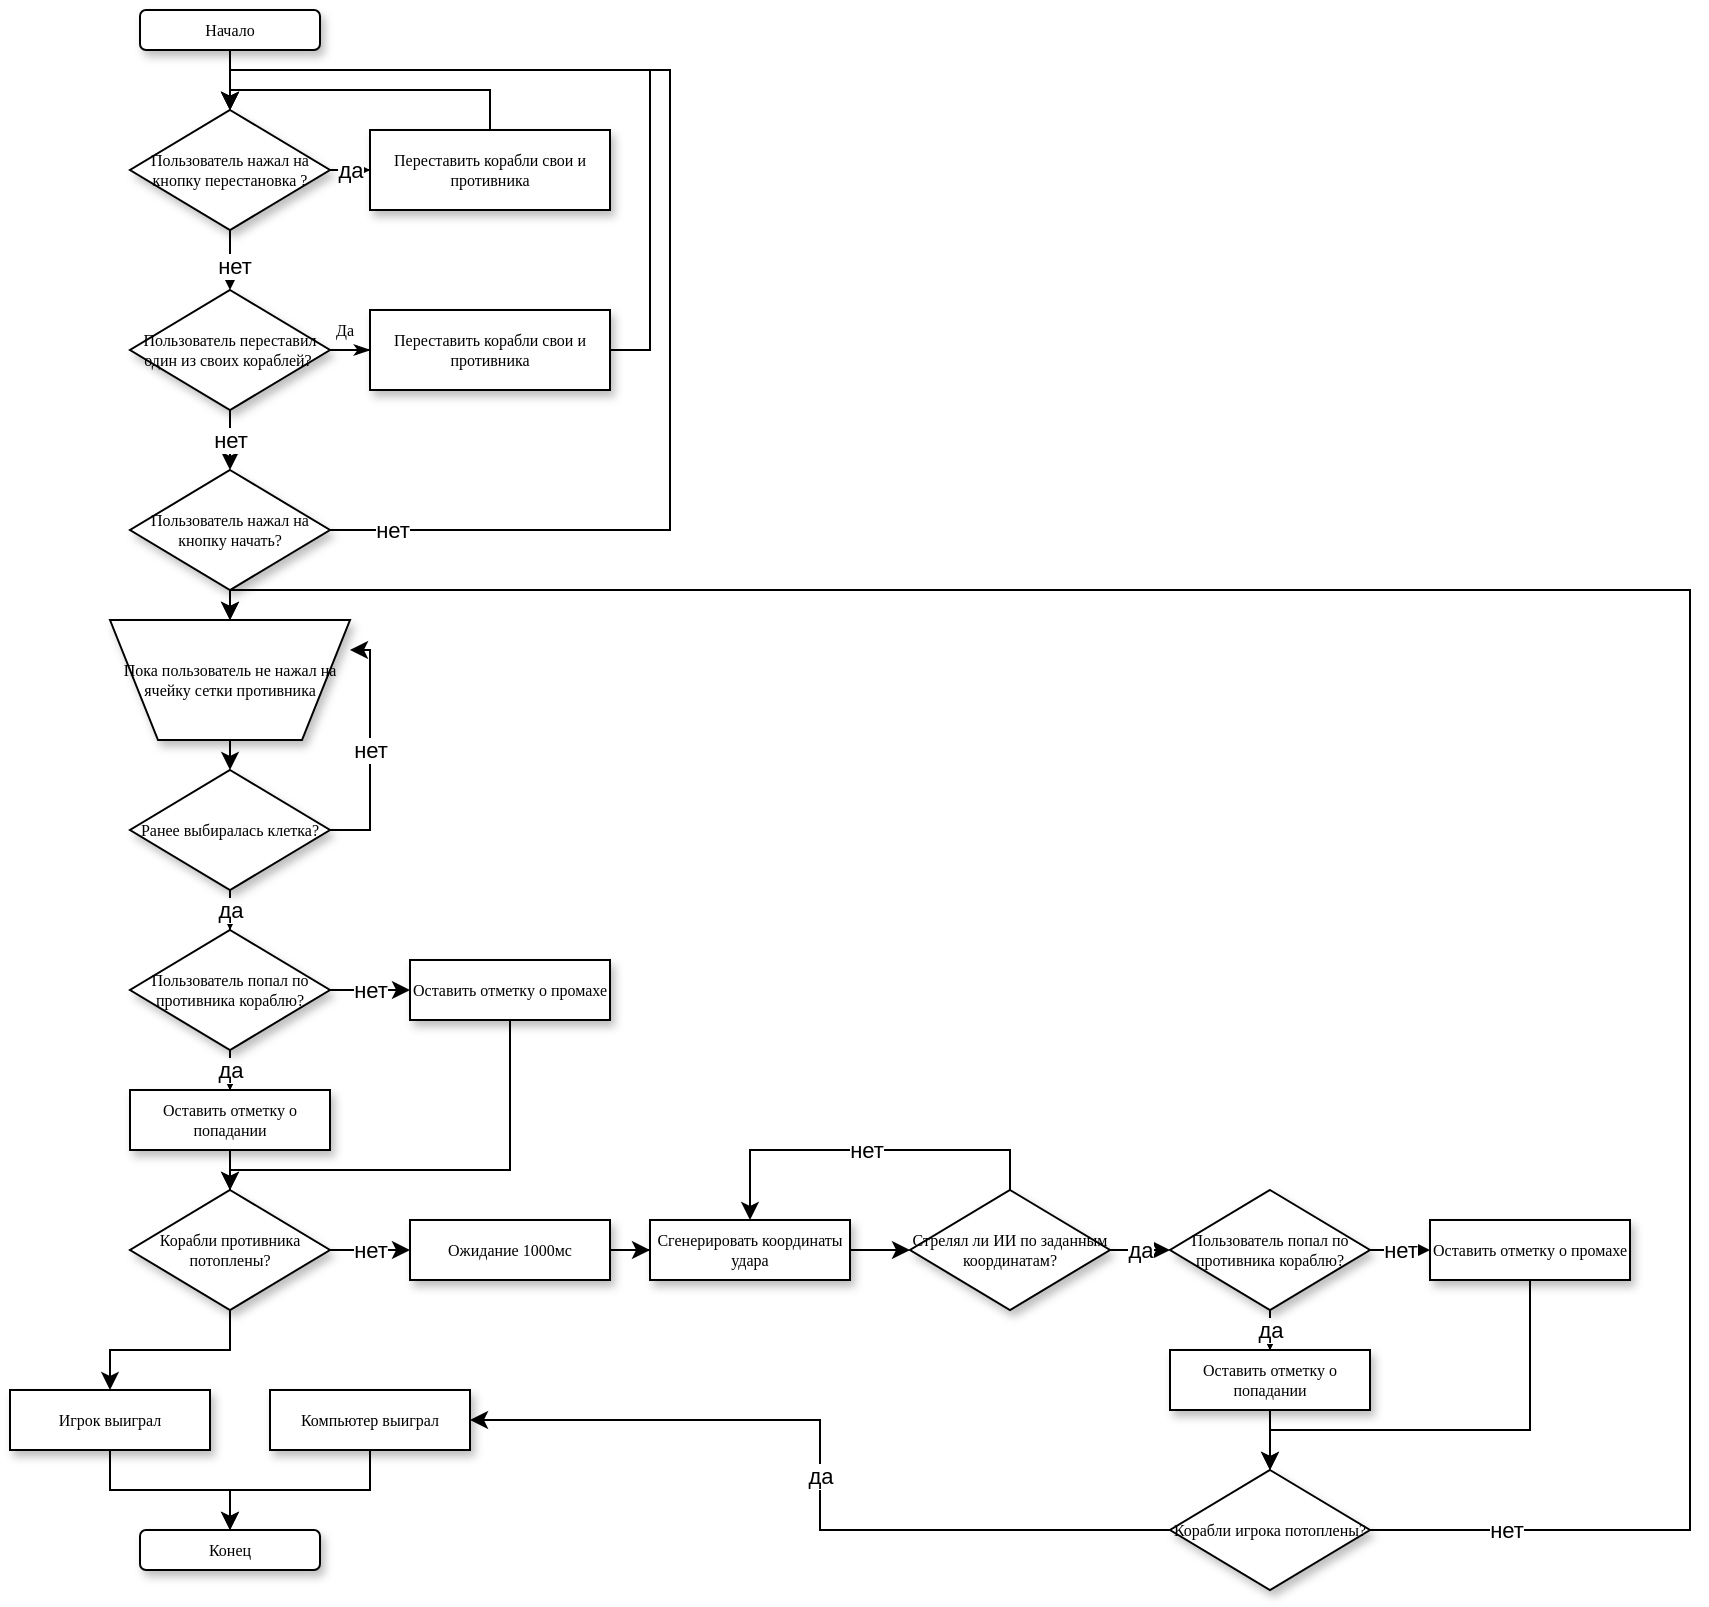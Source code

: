 <mxfile version="15.2.9" type="device"><diagram name="Page-1" id="edf60f1a-56cd-e834-aa8a-f176f3a09ee4"><mxGraphModel dx="2031" dy="1007" grid="1" gridSize="10" guides="1" tooltips="1" connect="1" arrows="1" fold="1" page="1" pageScale="1" pageWidth="1100" pageHeight="850" background="none" math="0" shadow="0"><root><mxCell id="0"/><mxCell id="1" parent="0"/><mxCell id="60e70716793133e9-33" value="Да" style="edgeStyle=orthogonalEdgeStyle;rounded=0;html=1;labelBackgroundColor=none;startSize=5;endArrow=classicThin;endFill=1;endSize=5;jettySize=auto;orthogonalLoop=1;strokeWidth=1;fontFamily=Verdana;fontSize=8;entryX=0;entryY=0.5;entryDx=0;entryDy=0;" parent="1" source="60e70716793133e9-5" target="KlRup_gTBRh7cskrxER9-16" edge="1"><mxGeometry x="-0.778" y="10" relative="1" as="geometry"><mxPoint as="offset"/><mxPoint x="330" y="250" as="targetPoint"/></mxGeometry></mxCell><mxCell id="KlRup_gTBRh7cskrxER9-25" value="нет" style="edgeStyle=orthogonalEdgeStyle;rounded=0;orthogonalLoop=1;jettySize=auto;html=1;exitX=0.5;exitY=1;exitDx=0;exitDy=0;" edge="1" parent="1" source="60e70716793133e9-5" target="KlRup_gTBRh7cskrxER9-24"><mxGeometry relative="1" as="geometry"/></mxCell><mxCell id="60e70716793133e9-5" value="Пользователь переставил один из своих кораблей?&amp;nbsp;" style="rhombus;whiteSpace=wrap;html=1;rounded=0;shadow=1;labelBackgroundColor=none;strokeWidth=1;fontFamily=Verdana;fontSize=8;align=center;" parent="1" vertex="1"><mxGeometry x="200" y="200" width="100" height="60" as="geometry"/></mxCell><mxCell id="60e70716793133e9-38" style="edgeStyle=orthogonalEdgeStyle;rounded=0;html=1;labelBackgroundColor=none;startSize=5;endArrow=classicThin;endFill=1;endSize=5;jettySize=auto;orthogonalLoop=1;strokeWidth=1;fontFamily=Verdana;fontSize=8" parent="1" edge="1"><mxGeometry relative="1" as="geometry"><mxPoint x="250.029" y="410" as="sourcePoint"/><mxPoint x="250.029" y="410" as="targetPoint"/></mxGeometry></mxCell><mxCell id="KlRup_gTBRh7cskrxER9-32" value="нет" style="edgeStyle=orthogonalEdgeStyle;rounded=0;orthogonalLoop=1;jettySize=auto;html=1;exitX=1;exitY=0.5;exitDx=0;exitDy=0;entryX=1;entryY=0.25;entryDx=0;entryDy=0;" edge="1" parent="1" source="60e70716793133e9-14" target="KlRup_gTBRh7cskrxER9-28"><mxGeometry relative="1" as="geometry"/></mxCell><mxCell id="KlRup_gTBRh7cskrxER9-37" value="да" style="edgeStyle=orthogonalEdgeStyle;rounded=0;orthogonalLoop=1;jettySize=auto;html=1;exitX=0.5;exitY=1;exitDx=0;exitDy=0;" edge="1" parent="1" source="60e70716793133e9-14" target="KlRup_gTBRh7cskrxER9-35"><mxGeometry relative="1" as="geometry"/></mxCell><mxCell id="60e70716793133e9-14" value="Ранее выбиралась клетка?" style="rhombus;whiteSpace=wrap;html=1;rounded=0;shadow=1;labelBackgroundColor=none;strokeWidth=1;fontFamily=Verdana;fontSize=8;align=center;" parent="1" vertex="1"><mxGeometry x="200" y="440" width="100" height="60" as="geometry"/></mxCell><mxCell id="KlRup_gTBRh7cskrxER9-46" style="edgeStyle=orthogonalEdgeStyle;rounded=0;orthogonalLoop=1;jettySize=auto;html=1;exitX=0.5;exitY=1;exitDx=0;exitDy=0;" edge="1" parent="1" source="60e70716793133e9-16" target="KlRup_gTBRh7cskrxER9-45"><mxGeometry relative="1" as="geometry"/></mxCell><mxCell id="60e70716793133e9-16" value="Оставить отметку о попадании" style="whiteSpace=wrap;html=1;rounded=0;shadow=1;labelBackgroundColor=none;strokeWidth=1;fontFamily=Verdana;fontSize=8;align=center;" parent="1" vertex="1"><mxGeometry x="200" y="600" width="100" height="30" as="geometry"/></mxCell><mxCell id="KlRup_gTBRh7cskrxER9-11" style="edgeStyle=orthogonalEdgeStyle;rounded=0;orthogonalLoop=1;jettySize=auto;html=1;exitX=0.5;exitY=1;exitDx=0;exitDy=0;" edge="1" parent="1" source="KlRup_gTBRh7cskrxER9-2" target="KlRup_gTBRh7cskrxER9-5"><mxGeometry relative="1" as="geometry"/></mxCell><mxCell id="KlRup_gTBRh7cskrxER9-2" value="Начало" style="rounded=1;whiteSpace=wrap;html=1;shadow=1;labelBackgroundColor=none;strokeWidth=1;fontFamily=Verdana;fontSize=8;align=center;" vertex="1" parent="1"><mxGeometry x="205" y="60" width="90" height="20" as="geometry"/></mxCell><mxCell id="KlRup_gTBRh7cskrxER9-7" style="edgeStyle=orthogonalEdgeStyle;rounded=0;orthogonalLoop=1;jettySize=auto;html=1;exitX=0.5;exitY=1;exitDx=0;exitDy=0;" edge="1" parent="1" source="KlRup_gTBRh7cskrxER9-5" target="60e70716793133e9-5"><mxGeometry relative="1" as="geometry"/></mxCell><mxCell id="KlRup_gTBRh7cskrxER9-15" value="нет" style="edgeLabel;html=1;align=center;verticalAlign=middle;resizable=0;points=[];" vertex="1" connectable="0" parent="KlRup_gTBRh7cskrxER9-7"><mxGeometry x="-0.307" y="2" relative="1" as="geometry"><mxPoint as="offset"/></mxGeometry></mxCell><mxCell id="KlRup_gTBRh7cskrxER9-9" value="да" style="edgeStyle=orthogonalEdgeStyle;rounded=0;orthogonalLoop=1;jettySize=auto;html=1;exitX=1;exitY=0.5;exitDx=0;exitDy=0;" edge="1" parent="1" source="KlRup_gTBRh7cskrxER9-5" target="KlRup_gTBRh7cskrxER9-8"><mxGeometry relative="1" as="geometry"/></mxCell><mxCell id="KlRup_gTBRh7cskrxER9-5" value="Пользователь нажал на кнопку перестановка ?" style="rhombus;whiteSpace=wrap;html=1;rounded=0;shadow=1;labelBackgroundColor=none;strokeWidth=1;fontFamily=Verdana;fontSize=8;align=center;" vertex="1" parent="1"><mxGeometry x="200" y="110" width="100" height="60" as="geometry"/></mxCell><mxCell id="KlRup_gTBRh7cskrxER9-10" style="edgeStyle=orthogonalEdgeStyle;rounded=0;orthogonalLoop=1;jettySize=auto;html=1;exitX=0.5;exitY=0;exitDx=0;exitDy=0;entryX=0.5;entryY=0;entryDx=0;entryDy=0;" edge="1" parent="1" source="KlRup_gTBRh7cskrxER9-8" target="KlRup_gTBRh7cskrxER9-5"><mxGeometry relative="1" as="geometry"/></mxCell><mxCell id="KlRup_gTBRh7cskrxER9-8" value="Переставить корабли свои и противника" style="whiteSpace=wrap;html=1;rounded=0;shadow=1;labelBackgroundColor=none;strokeWidth=1;fontFamily=Verdana;fontSize=8;align=center;" vertex="1" parent="1"><mxGeometry x="320" y="120" width="120" height="40" as="geometry"/></mxCell><mxCell id="KlRup_gTBRh7cskrxER9-21" style="edgeStyle=orthogonalEdgeStyle;rounded=0;orthogonalLoop=1;jettySize=auto;html=1;exitX=1;exitY=0.5;exitDx=0;exitDy=0;entryX=0.5;entryY=0;entryDx=0;entryDy=0;" edge="1" parent="1" source="KlRup_gTBRh7cskrxER9-16" target="KlRup_gTBRh7cskrxER9-5"><mxGeometry relative="1" as="geometry"/></mxCell><mxCell id="KlRup_gTBRh7cskrxER9-16" value="Переставить корабли свои и противника" style="whiteSpace=wrap;html=1;rounded=0;shadow=1;labelBackgroundColor=none;strokeWidth=1;fontFamily=Verdana;fontSize=8;align=center;" vertex="1" parent="1"><mxGeometry x="320" y="210" width="120" height="40" as="geometry"/></mxCell><mxCell id="KlRup_gTBRh7cskrxER9-26" value="нет" style="edgeStyle=orthogonalEdgeStyle;rounded=0;orthogonalLoop=1;jettySize=auto;html=1;exitX=1;exitY=0.5;exitDx=0;exitDy=0;entryX=0.5;entryY=0;entryDx=0;entryDy=0;" edge="1" parent="1" source="KlRup_gTBRh7cskrxER9-24" target="KlRup_gTBRh7cskrxER9-5"><mxGeometry x="-0.903" relative="1" as="geometry"><Array as="points"><mxPoint x="470" y="320"/><mxPoint x="470" y="90"/><mxPoint x="250" y="90"/></Array><mxPoint as="offset"/></mxGeometry></mxCell><mxCell id="KlRup_gTBRh7cskrxER9-30" style="edgeStyle=orthogonalEdgeStyle;rounded=0;orthogonalLoop=1;jettySize=auto;html=1;exitX=0.5;exitY=1;exitDx=0;exitDy=0;entryX=0.5;entryY=0;entryDx=0;entryDy=0;" edge="1" parent="1" source="KlRup_gTBRh7cskrxER9-24" target="KlRup_gTBRh7cskrxER9-28"><mxGeometry relative="1" as="geometry"/></mxCell><mxCell id="KlRup_gTBRh7cskrxER9-24" value="Пользователь нажал на кнопку начать?" style="rhombus;whiteSpace=wrap;html=1;rounded=0;shadow=1;labelBackgroundColor=none;strokeWidth=1;fontFamily=Verdana;fontSize=8;align=center;" vertex="1" parent="1"><mxGeometry x="200" y="290" width="100" height="60" as="geometry"/></mxCell><mxCell id="KlRup_gTBRh7cskrxER9-31" style="edgeStyle=orthogonalEdgeStyle;rounded=0;orthogonalLoop=1;jettySize=auto;html=1;exitX=0.5;exitY=1;exitDx=0;exitDy=0;entryX=0.5;entryY=0;entryDx=0;entryDy=0;" edge="1" parent="1" source="KlRup_gTBRh7cskrxER9-28" target="60e70716793133e9-14"><mxGeometry relative="1" as="geometry"/></mxCell><mxCell id="KlRup_gTBRh7cskrxER9-28" value="Пока пользователь не нажал на ячейку сетки противника" style="shape=trapezoid;whiteSpace=wrap;html=1;rounded=0;shadow=1;labelBackgroundColor=none;strokeWidth=1;fontFamily=Verdana;fontSize=8;align=center;flipV=1;" vertex="1" parent="1"><mxGeometry x="190" y="365" width="120" height="60" as="geometry"/></mxCell><mxCell id="KlRup_gTBRh7cskrxER9-38" style="edgeStyle=orthogonalEdgeStyle;rounded=0;orthogonalLoop=1;jettySize=auto;html=1;exitX=0.5;exitY=1;exitDx=0;exitDy=0;" edge="1" parent="1" source="KlRup_gTBRh7cskrxER9-35" target="60e70716793133e9-16"><mxGeometry relative="1" as="geometry"/></mxCell><mxCell id="KlRup_gTBRh7cskrxER9-41" value="нет" style="edgeStyle=orthogonalEdgeStyle;rounded=0;orthogonalLoop=1;jettySize=auto;html=1;exitX=1;exitY=0.5;exitDx=0;exitDy=0;" edge="1" parent="1" source="KlRup_gTBRh7cskrxER9-35" target="KlRup_gTBRh7cskrxER9-40"><mxGeometry relative="1" as="geometry"/></mxCell><mxCell id="KlRup_gTBRh7cskrxER9-42" value="да" style="edgeStyle=orthogonalEdgeStyle;rounded=0;orthogonalLoop=1;jettySize=auto;html=1;" edge="1" parent="1" source="KlRup_gTBRh7cskrxER9-35" target="60e70716793133e9-16"><mxGeometry relative="1" as="geometry"/></mxCell><mxCell id="KlRup_gTBRh7cskrxER9-35" value="Пользователь попал по противника кораблю?" style="rhombus;whiteSpace=wrap;html=1;rounded=0;shadow=1;labelBackgroundColor=none;strokeWidth=1;fontFamily=Verdana;fontSize=8;align=center;" vertex="1" parent="1"><mxGeometry x="200" y="520" width="100" height="60" as="geometry"/></mxCell><mxCell id="KlRup_gTBRh7cskrxER9-48" style="edgeStyle=orthogonalEdgeStyle;rounded=0;orthogonalLoop=1;jettySize=auto;html=1;exitX=0.5;exitY=1;exitDx=0;exitDy=0;" edge="1" parent="1" source="KlRup_gTBRh7cskrxER9-40" target="KlRup_gTBRh7cskrxER9-45"><mxGeometry relative="1" as="geometry"><Array as="points"><mxPoint x="390" y="640"/><mxPoint x="250" y="640"/></Array></mxGeometry></mxCell><mxCell id="KlRup_gTBRh7cskrxER9-40" value="Оставить отметку о промахе" style="whiteSpace=wrap;html=1;rounded=0;shadow=1;labelBackgroundColor=none;strokeWidth=1;fontFamily=Verdana;fontSize=8;align=center;" vertex="1" parent="1"><mxGeometry x="340" y="535" width="100" height="30" as="geometry"/></mxCell><mxCell id="KlRup_gTBRh7cskrxER9-49" value="нет" style="edgeStyle=orthogonalEdgeStyle;rounded=0;orthogonalLoop=1;jettySize=auto;html=1;exitX=1;exitY=0.5;exitDx=0;exitDy=0;" edge="1" parent="1" source="KlRup_gTBRh7cskrxER9-45" target="KlRup_gTBRh7cskrxER9-47"><mxGeometry relative="1" as="geometry"/></mxCell><mxCell id="KlRup_gTBRh7cskrxER9-82" style="edgeStyle=orthogonalEdgeStyle;rounded=0;orthogonalLoop=1;jettySize=auto;html=1;exitX=0.5;exitY=1;exitDx=0;exitDy=0;" edge="1" parent="1" source="KlRup_gTBRh7cskrxER9-45" target="KlRup_gTBRh7cskrxER9-77"><mxGeometry relative="1" as="geometry"/></mxCell><mxCell id="KlRup_gTBRh7cskrxER9-45" value="Корабли противника потоплены?" style="rhombus;whiteSpace=wrap;html=1;rounded=0;shadow=1;labelBackgroundColor=none;strokeWidth=1;fontFamily=Verdana;fontSize=8;align=center;" vertex="1" parent="1"><mxGeometry x="200" y="650" width="100" height="60" as="geometry"/></mxCell><mxCell id="KlRup_gTBRh7cskrxER9-54" style="edgeStyle=orthogonalEdgeStyle;rounded=0;orthogonalLoop=1;jettySize=auto;html=1;exitX=1;exitY=0.5;exitDx=0;exitDy=0;" edge="1" parent="1" source="KlRup_gTBRh7cskrxER9-47" target="KlRup_gTBRh7cskrxER9-53"><mxGeometry relative="1" as="geometry"/></mxCell><mxCell id="KlRup_gTBRh7cskrxER9-47" value="Ожидание 1000мс" style="whiteSpace=wrap;html=1;rounded=0;shadow=1;labelBackgroundColor=none;strokeWidth=1;fontFamily=Verdana;fontSize=8;align=center;" vertex="1" parent="1"><mxGeometry x="340" y="665" width="100" height="30" as="geometry"/></mxCell><mxCell id="KlRup_gTBRh7cskrxER9-57" style="edgeStyle=orthogonalEdgeStyle;rounded=0;orthogonalLoop=1;jettySize=auto;html=1;exitX=1;exitY=0.5;exitDx=0;exitDy=0;entryX=0;entryY=0.5;entryDx=0;entryDy=0;" edge="1" parent="1" source="KlRup_gTBRh7cskrxER9-53" target="KlRup_gTBRh7cskrxER9-55"><mxGeometry relative="1" as="geometry"/></mxCell><mxCell id="KlRup_gTBRh7cskrxER9-53" value="Сгенерировать координаты удара" style="whiteSpace=wrap;html=1;rounded=0;shadow=1;labelBackgroundColor=none;strokeWidth=1;fontFamily=Verdana;fontSize=8;align=center;" vertex="1" parent="1"><mxGeometry x="460" y="665" width="100" height="30" as="geometry"/></mxCell><mxCell id="KlRup_gTBRh7cskrxER9-58" value="нет" style="edgeStyle=orthogonalEdgeStyle;rounded=0;orthogonalLoop=1;jettySize=auto;html=1;exitX=0.5;exitY=0;exitDx=0;exitDy=0;entryX=0.5;entryY=0;entryDx=0;entryDy=0;" edge="1" parent="1" source="KlRup_gTBRh7cskrxER9-55" target="KlRup_gTBRh7cskrxER9-53"><mxGeometry relative="1" as="geometry"/></mxCell><mxCell id="KlRup_gTBRh7cskrxER9-67" value="да" style="edgeStyle=orthogonalEdgeStyle;rounded=0;orthogonalLoop=1;jettySize=auto;html=1;exitX=1;exitY=0.5;exitDx=0;exitDy=0;" edge="1" parent="1" source="KlRup_gTBRh7cskrxER9-55" target="KlRup_gTBRh7cskrxER9-63"><mxGeometry relative="1" as="geometry"/></mxCell><mxCell id="KlRup_gTBRh7cskrxER9-55" value="Стрелял ли ИИ по заданным координатам?" style="rhombus;whiteSpace=wrap;html=1;rounded=0;shadow=1;labelBackgroundColor=none;strokeWidth=1;fontFamily=Verdana;fontSize=8;align=center;" vertex="1" parent="1"><mxGeometry x="590" y="650" width="100" height="60" as="geometry"/></mxCell><mxCell id="KlRup_gTBRh7cskrxER9-70" style="edgeStyle=orthogonalEdgeStyle;rounded=0;orthogonalLoop=1;jettySize=auto;html=1;exitX=0.5;exitY=1;exitDx=0;exitDy=0;entryX=0.5;entryY=0;entryDx=0;entryDy=0;" edge="1" parent="1" source="KlRup_gTBRh7cskrxER9-59" target="KlRup_gTBRh7cskrxER9-68"><mxGeometry relative="1" as="geometry"/></mxCell><mxCell id="KlRup_gTBRh7cskrxER9-59" value="Оставить отметку о попадании" style="whiteSpace=wrap;html=1;rounded=0;shadow=1;labelBackgroundColor=none;strokeWidth=1;fontFamily=Verdana;fontSize=8;align=center;" vertex="1" parent="1"><mxGeometry x="720" y="730" width="100" height="30" as="geometry"/></mxCell><mxCell id="KlRup_gTBRh7cskrxER9-60" style="edgeStyle=orthogonalEdgeStyle;rounded=0;orthogonalLoop=1;jettySize=auto;html=1;exitX=0.5;exitY=1;exitDx=0;exitDy=0;" edge="1" source="KlRup_gTBRh7cskrxER9-63" target="KlRup_gTBRh7cskrxER9-59" parent="1"><mxGeometry relative="1" as="geometry"/></mxCell><mxCell id="KlRup_gTBRh7cskrxER9-61" value="нет" style="edgeStyle=orthogonalEdgeStyle;rounded=0;orthogonalLoop=1;jettySize=auto;html=1;exitX=1;exitY=0.5;exitDx=0;exitDy=0;" edge="1" source="KlRup_gTBRh7cskrxER9-63" target="KlRup_gTBRh7cskrxER9-64" parent="1"><mxGeometry relative="1" as="geometry"/></mxCell><mxCell id="KlRup_gTBRh7cskrxER9-62" value="да" style="edgeStyle=orthogonalEdgeStyle;rounded=0;orthogonalLoop=1;jettySize=auto;html=1;" edge="1" source="KlRup_gTBRh7cskrxER9-63" target="KlRup_gTBRh7cskrxER9-59" parent="1"><mxGeometry relative="1" as="geometry"/></mxCell><mxCell id="KlRup_gTBRh7cskrxER9-63" value="Пользователь попал по противника кораблю?" style="rhombus;whiteSpace=wrap;html=1;rounded=0;shadow=1;labelBackgroundColor=none;strokeWidth=1;fontFamily=Verdana;fontSize=8;align=center;" vertex="1" parent="1"><mxGeometry x="720" y="650" width="100" height="60" as="geometry"/></mxCell><mxCell id="KlRup_gTBRh7cskrxER9-73" style="edgeStyle=orthogonalEdgeStyle;rounded=0;orthogonalLoop=1;jettySize=auto;html=1;exitX=0.5;exitY=1;exitDx=0;exitDy=0;entryX=0.5;entryY=0;entryDx=0;entryDy=0;" edge="1" parent="1" source="KlRup_gTBRh7cskrxER9-64" target="KlRup_gTBRh7cskrxER9-68"><mxGeometry relative="1" as="geometry"><Array as="points"><mxPoint x="900" y="770"/><mxPoint x="770" y="770"/></Array></mxGeometry></mxCell><mxCell id="KlRup_gTBRh7cskrxER9-64" value="Оставить отметку о промахе" style="whiteSpace=wrap;html=1;rounded=0;shadow=1;labelBackgroundColor=none;strokeWidth=1;fontFamily=Verdana;fontSize=8;align=center;" vertex="1" parent="1"><mxGeometry x="850" y="665" width="100" height="30" as="geometry"/></mxCell><mxCell id="KlRup_gTBRh7cskrxER9-71" style="edgeStyle=orthogonalEdgeStyle;rounded=0;orthogonalLoop=1;jettySize=auto;html=1;exitX=1;exitY=0.5;exitDx=0;exitDy=0;entryX=0.5;entryY=0;entryDx=0;entryDy=0;" edge="1" parent="1" source="KlRup_gTBRh7cskrxER9-68" target="KlRup_gTBRh7cskrxER9-28"><mxGeometry relative="1" as="geometry"><Array as="points"><mxPoint x="980" y="820"/><mxPoint x="980" y="350"/><mxPoint x="250" y="350"/></Array></mxGeometry></mxCell><mxCell id="KlRup_gTBRh7cskrxER9-72" value="нет" style="edgeLabel;html=1;align=center;verticalAlign=middle;resizable=0;points=[];" vertex="1" connectable="0" parent="KlRup_gTBRh7cskrxER9-71"><mxGeometry x="-0.901" relative="1" as="geometry"><mxPoint as="offset"/></mxGeometry></mxCell><mxCell id="KlRup_gTBRh7cskrxER9-83" value="да" style="edgeStyle=orthogonalEdgeStyle;rounded=0;orthogonalLoop=1;jettySize=auto;html=1;exitX=0;exitY=0.5;exitDx=0;exitDy=0;entryX=1;entryY=0.5;entryDx=0;entryDy=0;" edge="1" parent="1" source="KlRup_gTBRh7cskrxER9-68" target="KlRup_gTBRh7cskrxER9-78"><mxGeometry relative="1" as="geometry"/></mxCell><mxCell id="KlRup_gTBRh7cskrxER9-68" value="Корабли игрока потоплены?" style="rhombus;whiteSpace=wrap;html=1;rounded=0;shadow=1;labelBackgroundColor=none;strokeWidth=1;fontFamily=Verdana;fontSize=8;align=center;" vertex="1" parent="1"><mxGeometry x="720" y="790" width="100" height="60" as="geometry"/></mxCell><mxCell id="KlRup_gTBRh7cskrxER9-85" style="edgeStyle=orthogonalEdgeStyle;rounded=0;orthogonalLoop=1;jettySize=auto;html=1;exitX=0.5;exitY=1;exitDx=0;exitDy=0;" edge="1" parent="1" source="KlRup_gTBRh7cskrxER9-77" target="KlRup_gTBRh7cskrxER9-84"><mxGeometry relative="1" as="geometry"/></mxCell><mxCell id="KlRup_gTBRh7cskrxER9-77" value="Игрок выиграл" style="whiteSpace=wrap;html=1;rounded=0;shadow=1;labelBackgroundColor=none;strokeWidth=1;fontFamily=Verdana;fontSize=8;align=center;" vertex="1" parent="1"><mxGeometry x="140" y="750" width="100" height="30" as="geometry"/></mxCell><mxCell id="KlRup_gTBRh7cskrxER9-86" style="edgeStyle=orthogonalEdgeStyle;rounded=0;orthogonalLoop=1;jettySize=auto;html=1;exitX=0.5;exitY=1;exitDx=0;exitDy=0;" edge="1" parent="1" source="KlRup_gTBRh7cskrxER9-78" target="KlRup_gTBRh7cskrxER9-84"><mxGeometry relative="1" as="geometry"/></mxCell><mxCell id="KlRup_gTBRh7cskrxER9-78" value="Компьютер выиграл" style="whiteSpace=wrap;html=1;rounded=0;shadow=1;labelBackgroundColor=none;strokeWidth=1;fontFamily=Verdana;fontSize=8;align=center;" vertex="1" parent="1"><mxGeometry x="270" y="750" width="100" height="30" as="geometry"/></mxCell><mxCell id="KlRup_gTBRh7cskrxER9-84" value="Конец" style="rounded=1;whiteSpace=wrap;html=1;shadow=1;labelBackgroundColor=none;strokeWidth=1;fontFamily=Verdana;fontSize=8;align=center;" vertex="1" parent="1"><mxGeometry x="205" y="820" width="90" height="20" as="geometry"/></mxCell></root></mxGraphModel></diagram></mxfile>